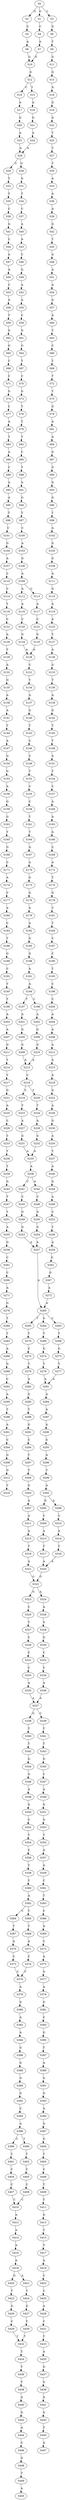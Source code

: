 strict digraph  {
	S0 -> S1 [ label = G ];
	S0 -> S2 [ label = G ];
	S0 -> S3 [ label = C ];
	S1 -> S4 [ label = C ];
	S2 -> S5 [ label = C ];
	S3 -> S6 [ label = G ];
	S4 -> S7 [ label = A ];
	S5 -> S8 [ label = A ];
	S6 -> S9 [ label = T ];
	S7 -> S10 [ label = G ];
	S8 -> S10 [ label = G ];
	S9 -> S11 [ label = G ];
	S10 -> S12 [ label = G ];
	S11 -> S13 [ label = G ];
	S12 -> S14 [ label = C ];
	S12 -> S15 [ label = T ];
	S13 -> S16 [ label = A ];
	S14 -> S17 [ label = A ];
	S15 -> S18 [ label = A ];
	S16 -> S19 [ label = G ];
	S17 -> S20 [ label = G ];
	S18 -> S21 [ label = G ];
	S19 -> S22 [ label = G ];
	S20 -> S23 [ label = A ];
	S21 -> S24 [ label = A ];
	S22 -> S25 [ label = T ];
	S23 -> S26 [ label = A ];
	S24 -> S26 [ label = A ];
	S25 -> S27 [ label = T ];
	S26 -> S28 [ label = G ];
	S26 -> S29 [ label = C ];
	S27 -> S30 [ label = T ];
	S28 -> S31 [ label = G ];
	S29 -> S32 [ label = T ];
	S30 -> S33 [ label = A ];
	S31 -> S34 [ label = T ];
	S32 -> S35 [ label = T ];
	S33 -> S36 [ label = A ];
	S34 -> S37 [ label = C ];
	S35 -> S38 [ label = C ];
	S36 -> S39 [ label = A ];
	S37 -> S40 [ label = A ];
	S38 -> S41 [ label = G ];
	S39 -> S42 [ label = G ];
	S40 -> S43 [ label = A ];
	S41 -> S44 [ label = C ];
	S42 -> S45 [ label = T ];
	S43 -> S46 [ label = C ];
	S44 -> S47 [ label = A ];
	S45 -> S48 [ label = A ];
	S46 -> S49 [ label = G ];
	S47 -> S50 [ label = A ];
	S48 -> S51 [ label = A ];
	S49 -> S52 [ label = A ];
	S50 -> S53 [ label = C ];
	S51 -> S54 [ label = A ];
	S52 -> S55 [ label = A ];
	S53 -> S56 [ label = G ];
	S54 -> S57 [ label = G ];
	S55 -> S58 [ label = C ];
	S56 -> S59 [ label = T ];
	S57 -> S60 [ label = A ];
	S58 -> S61 [ label = G ];
	S59 -> S62 [ label = G ];
	S60 -> S63 [ label = T ];
	S61 -> S64 [ label = G ];
	S62 -> S65 [ label = G ];
	S63 -> S66 [ label = C ];
	S64 -> S67 [ label = T ];
	S65 -> S68 [ label = C ];
	S66 -> S69 [ label = T ];
	S67 -> S70 [ label = C ];
	S68 -> S71 [ label = C ];
	S69 -> S72 [ label = T ];
	S70 -> S73 [ label = G ];
	S71 -> S74 [ label = G ];
	S72 -> S75 [ label = T ];
	S73 -> S76 [ label = T ];
	S74 -> S77 [ label = C ];
	S75 -> S78 [ label = G ];
	S76 -> S79 [ label = T ];
	S77 -> S80 [ label = A ];
	S78 -> S81 [ label = A ];
	S79 -> S82 [ label = T ];
	S80 -> S83 [ label = T ];
	S81 -> S84 [ label = A ];
	S82 -> S85 [ label = C ];
	S83 -> S86 [ label = A ];
	S84 -> S87 [ label = G ];
	S85 -> S88 [ label = T ];
	S86 -> S89 [ label = C ];
	S87 -> S90 [ label = G ];
	S88 -> S91 [ label = A ];
	S89 -> S92 [ label = A ];
	S90 -> S93 [ label = G ];
	S91 -> S94 [ label = G ];
	S92 -> S95 [ label = A ];
	S93 -> S96 [ label = G ];
	S94 -> S97 [ label = T ];
	S95 -> S98 [ label = T ];
	S96 -> S99 [ label = T ];
	S97 -> S100 [ label = C ];
	S98 -> S101 [ label = C ];
	S99 -> S102 [ label = A ];
	S100 -> S103 [ label = A ];
	S101 -> S104 [ label = G ];
	S102 -> S105 [ label = G ];
	S103 -> S106 [ label = G ];
	S104 -> S107 [ label = A ];
	S105 -> S108 [ label = G ];
	S106 -> S109 [ label = A ];
	S107 -> S110 [ label = C ];
	S108 -> S111 [ label = A ];
	S109 -> S112 [ label = A ];
	S109 -> S113 [ label = G ];
	S110 -> S114 [ label = C ];
	S111 -> S115 [ label = G ];
	S112 -> S116 [ label = A ];
	S113 -> S117 [ label = A ];
	S114 -> S118 [ label = T ];
	S115 -> S119 [ label = A ];
	S116 -> S120 [ label = C ];
	S117 -> S121 [ label = C ];
	S118 -> S122 [ label = C ];
	S119 -> S123 [ label = A ];
	S120 -> S124 [ label = G ];
	S121 -> S125 [ label = G ];
	S122 -> S126 [ label = A ];
	S123 -> S127 [ label = T ];
	S124 -> S128 [ label = A ];
	S125 -> S128 [ label = A ];
	S126 -> S129 [ label = T ];
	S127 -> S130 [ label = A ];
	S128 -> S131 [ label = C ];
	S129 -> S132 [ label = A ];
	S130 -> S133 [ label = G ];
	S131 -> S134 [ label = T ];
	S132 -> S135 [ label = G ];
	S133 -> S136 [ label = T ];
	S134 -> S137 [ label = A ];
	S135 -> S138 [ label = A ];
	S136 -> S139 [ label = A ];
	S137 -> S140 [ label = G ];
	S138 -> S141 [ label = A ];
	S139 -> S142 [ label = G ];
	S140 -> S143 [ label = T ];
	S141 -> S144 [ label = T ];
	S142 -> S145 [ label = T ];
	S143 -> S146 [ label = C ];
	S144 -> S147 [ label = A ];
	S145 -> S148 [ label = T ];
	S146 -> S149 [ label = C ];
	S147 -> S150 [ label = G ];
	S148 -> S151 [ label = A ];
	S149 -> S152 [ label = T ];
	S150 -> S153 [ label = G ];
	S151 -> S154 [ label = T ];
	S152 -> S155 [ label = C ];
	S153 -> S156 [ label = A ];
	S154 -> S157 [ label = C ];
	S155 -> S158 [ label = C ];
	S156 -> S159 [ label = G ];
	S157 -> S160 [ label = A ];
	S158 -> S161 [ label = T ];
	S159 -> S162 [ label = G ];
	S160 -> S163 [ label = A ];
	S161 -> S164 [ label = T ];
	S162 -> S165 [ label = T ];
	S163 -> S166 [ label = A ];
	S164 -> S167 [ label = A ];
	S165 -> S168 [ label = G ];
	S166 -> S169 [ label = C ];
	S167 -> S170 [ label = A ];
	S168 -> S171 [ label = C ];
	S169 -> S172 [ label = A ];
	S170 -> S173 [ label = G ];
	S171 -> S174 [ label = A ];
	S172 -> S175 [ label = T ];
	S173 -> S176 [ label = G ];
	S174 -> S177 [ label = C ];
	S175 -> S178 [ label = G ];
	S176 -> S179 [ label = A ];
	S177 -> S180 [ label = A ];
	S178 -> S181 [ label = T ];
	S179 -> S182 [ label = A ];
	S180 -> S183 [ label = C ];
	S181 -> S184 [ label = T ];
	S182 -> S185 [ label = G ];
	S183 -> S186 [ label = T ];
	S184 -> S187 [ label = C ];
	S185 -> S188 [ label = G ];
	S186 -> S189 [ label = G ];
	S187 -> S190 [ label = C ];
	S188 -> S191 [ label = A ];
	S189 -> S192 [ label = C ];
	S190 -> S193 [ label = T ];
	S191 -> S194 [ label = A ];
	S192 -> S195 [ label = T ];
	S193 -> S196 [ label = C ];
	S194 -> S197 [ label = T ];
	S194 -> S198 [ label = C ];
	S195 -> S199 [ label = T ];
	S196 -> S200 [ label = C ];
	S197 -> S201 [ label = A ];
	S198 -> S202 [ label = A ];
	S199 -> S203 [ label = A ];
	S200 -> S204 [ label = A ];
	S201 -> S205 [ label = G ];
	S202 -> S206 [ label = G ];
	S203 -> S207 [ label = A ];
	S204 -> S208 [ label = A ];
	S205 -> S209 [ label = G ];
	S206 -> S210 [ label = G ];
	S207 -> S211 [ label = G ];
	S208 -> S212 [ label = A ];
	S209 -> S213 [ label = A ];
	S210 -> S213 [ label = A ];
	S211 -> S214 [ label = T ];
	S212 -> S215 [ label = A ];
	S213 -> S216 [ label = C ];
	S214 -> S217 [ label = T ];
	S215 -> S218 [ label = A ];
	S216 -> S219 [ label = C ];
	S216 -> S220 [ label = T ];
	S217 -> S221 [ label = G ];
	S218 -> S222 [ label = G ];
	S219 -> S223 [ label = T ];
	S220 -> S224 [ label = T ];
	S221 -> S225 [ label = A ];
	S222 -> S226 [ label = A ];
	S223 -> S227 [ label = A ];
	S224 -> S228 [ label = A ];
	S225 -> S229 [ label = C ];
	S226 -> S230 [ label = G ];
	S227 -> S231 [ label = G ];
	S228 -> S232 [ label = G ];
	S229 -> S233 [ label = T ];
	S230 -> S234 [ label = A ];
	S231 -> S235 [ label = A ];
	S232 -> S235 [ label = A ];
	S233 -> S236 [ label = T ];
	S234 -> S237 [ label = T ];
	S235 -> S238 [ label = A ];
	S236 -> S239 [ label = T ];
	S237 -> S240 [ label = A ];
	S238 -> S241 [ label = C ];
	S238 -> S242 [ label = A ];
	S239 -> S243 [ label = G ];
	S240 -> S244 [ label = G ];
	S241 -> S245 [ label = C ];
	S242 -> S246 [ label = C ];
	S243 -> S247 [ label = T ];
	S244 -> S248 [ label = A ];
	S245 -> S249 [ label = G ];
	S246 -> S250 [ label = G ];
	S247 -> S251 [ label = T ];
	S248 -> S252 [ label = C ];
	S249 -> S253 [ label = G ];
	S250 -> S254 [ label = G ];
	S251 -> S255 [ label = A ];
	S252 -> S256 [ label = T ];
	S253 -> S257 [ label = A ];
	S254 -> S257 [ label = A ];
	S255 -> S258 [ label = G ];
	S256 -> S259 [ label = A ];
	S257 -> S260 [ label = A ];
	S258 -> S261 [ label = C ];
	S259 -> S262 [ label = G ];
	S260 -> S263 [ label = C ];
	S260 -> S264 [ label = G ];
	S260 -> S265 [ label = T ];
	S261 -> S266 [ label = C ];
	S262 -> S267 [ label = G ];
	S263 -> S268 [ label = T ];
	S264 -> S269 [ label = T ];
	S265 -> S270 [ label = T ];
	S266 -> S271 [ label = A ];
	S267 -> S272 [ label = A ];
	S268 -> S273 [ label = G ];
	S269 -> S274 [ label = G ];
	S270 -> S275 [ label = C ];
	S271 -> S276 [ label = G ];
	S272 -> S260 [ label = A ];
	S273 -> S277 [ label = T ];
	S274 -> S278 [ label = T ];
	S275 -> S279 [ label = T ];
	S276 -> S280 [ label = T ];
	S277 -> S281 [ label = A ];
	S278 -> S281 [ label = A ];
	S279 -> S282 [ label = A ];
	S280 -> S283 [ label = T ];
	S281 -> S284 [ label = A ];
	S282 -> S285 [ label = G ];
	S283 -> S286 [ label = A ];
	S284 -> S287 [ label = A ];
	S285 -> S288 [ label = T ];
	S286 -> S289 [ label = G ];
	S287 -> S290 [ label = A ];
	S288 -> S291 [ label = G ];
	S289 -> S292 [ label = C ];
	S290 -> S293 [ label = G ];
	S291 -> S294 [ label = C ];
	S292 -> S295 [ label = A ];
	S293 -> S296 [ label = A ];
	S294 -> S297 [ label = T ];
	S295 -> S298 [ label = T ];
	S296 -> S299 [ label = T ];
	S297 -> S300 [ label = T ];
	S298 -> S301 [ label = A ];
	S299 -> S302 [ label = A ];
	S300 -> S303 [ label = G ];
	S301 -> S304 [ label = C ];
	S302 -> S305 [ label = G ];
	S302 -> S306 [ label = A ];
	S303 -> S307 [ label = A ];
	S304 -> S308 [ label = G ];
	S305 -> S309 [ label = C ];
	S306 -> S310 [ label = C ];
	S307 -> S311 [ label = A ];
	S308 -> S312 [ label = G ];
	S309 -> S313 [ label = A ];
	S310 -> S314 [ label = A ];
	S311 -> S315 [ label = A ];
	S312 -> S316 [ label = T ];
	S313 -> S317 [ label = T ];
	S314 -> S318 [ label = T ];
	S315 -> S319 [ label = T ];
	S317 -> S320 [ label = A ];
	S318 -> S320 [ label = A ];
	S319 -> S321 [ label = A ];
	S320 -> S322 [ label = G ];
	S321 -> S322 [ label = G ];
	S322 -> S323 [ label = G ];
	S322 -> S324 [ label = A ];
	S323 -> S325 [ label = C ];
	S324 -> S326 [ label = A ];
	S325 -> S327 [ label = T ];
	S326 -> S328 [ label = G ];
	S327 -> S329 [ label = C ];
	S328 -> S330 [ label = G ];
	S329 -> S331 [ label = C ];
	S330 -> S332 [ label = C ];
	S331 -> S333 [ label = C ];
	S332 -> S334 [ label = C ];
	S333 -> S335 [ label = A ];
	S334 -> S336 [ label = A ];
	S335 -> S337 [ label = A ];
	S336 -> S337 [ label = A ];
	S337 -> S338 [ label = G ];
	S337 -> S339 [ label = C ];
	S338 -> S340 [ label = T ];
	S339 -> S341 [ label = T ];
	S340 -> S342 [ label = T ];
	S341 -> S343 [ label = T ];
	S342 -> S344 [ label = G ];
	S343 -> S345 [ label = G ];
	S344 -> S346 [ label = G ];
	S345 -> S347 [ label = C ];
	S346 -> S348 [ label = A ];
	S347 -> S349 [ label = A ];
	S348 -> S350 [ label = G ];
	S349 -> S351 [ label = G ];
	S350 -> S352 [ label = C ];
	S351 -> S353 [ label = G ];
	S352 -> S354 [ label = T ];
	S353 -> S355 [ label = T ];
	S354 -> S356 [ label = C ];
	S355 -> S357 [ label = A ];
	S356 -> S358 [ label = T ];
	S357 -> S359 [ label = A ];
	S358 -> S360 [ label = C ];
	S359 -> S361 [ label = C ];
	S360 -> S362 [ label = A ];
	S361 -> S363 [ label = T ];
	S362 -> S364 [ label = C ];
	S362 -> S365 [ label = T ];
	S363 -> S366 [ label = C ];
	S364 -> S367 [ label = T ];
	S365 -> S368 [ label = T ];
	S366 -> S369 [ label = A ];
	S367 -> S370 [ label = A ];
	S368 -> S371 [ label = A ];
	S369 -> S372 [ label = C ];
	S370 -> S373 [ label = C ];
	S371 -> S374 [ label = C ];
	S372 -> S375 [ label = A ];
	S373 -> S376 [ label = C ];
	S374 -> S376 [ label = C ];
	S375 -> S377 [ label = G ];
	S376 -> S378 [ label = A ];
	S377 -> S379 [ label = A ];
	S378 -> S380 [ label = G ];
	S379 -> S381 [ label = G ];
	S380 -> S382 [ label = A ];
	S381 -> S383 [ label = C ];
	S382 -> S384 [ label = A ];
	S383 -> S385 [ label = G ];
	S384 -> S386 [ label = G ];
	S385 -> S387 [ label = T ];
	S386 -> S388 [ label = G ];
	S387 -> S389 [ label = A ];
	S388 -> S390 [ label = G ];
	S389 -> S391 [ label = G ];
	S390 -> S392 [ label = G ];
	S391 -> S393 [ label = G ];
	S392 -> S394 [ label = C ];
	S393 -> S395 [ label = A ];
	S394 -> S396 [ label = A ];
	S395 -> S397 [ label = G ];
	S396 -> S398 [ label = C ];
	S396 -> S399 [ label = T ];
	S397 -> S400 [ label = G ];
	S398 -> S401 [ label = T ];
	S399 -> S402 [ label = T ];
	S400 -> S403 [ label = T ];
	S401 -> S404 [ label = C ];
	S402 -> S405 [ label = C ];
	S403 -> S406 [ label = C ];
	S404 -> S407 [ label = C ];
	S405 -> S408 [ label = C ];
	S406 -> S409 [ label = T ];
	S407 -> S410 [ label = C ];
	S408 -> S410 [ label = C ];
	S409 -> S411 [ label = T ];
	S410 -> S412 [ label = A ];
	S411 -> S413 [ label = G ];
	S412 -> S414 [ label = A ];
	S413 -> S415 [ label = T ];
	S414 -> S416 [ label = A ];
	S415 -> S417 [ label = T ];
	S416 -> S418 [ label = A ];
	S417 -> S419 [ label = A ];
	S418 -> S420 [ label = G ];
	S418 -> S421 [ label = A ];
	S419 -> S422 [ label = C ];
	S420 -> S423 [ label = T ];
	S421 -> S424 [ label = T ];
	S422 -> S425 [ label = C ];
	S423 -> S426 [ label = G ];
	S424 -> S427 [ label = G ];
	S425 -> S428 [ label = A ];
	S426 -> S429 [ label = C ];
	S427 -> S430 [ label = C ];
	S428 -> S431 [ label = C ];
	S429 -> S432 [ label = T ];
	S430 -> S432 [ label = T ];
	S431 -> S433 [ label = T ];
	S432 -> S434 [ label = T ];
	S433 -> S435 [ label = A ];
	S434 -> S436 [ label = T ];
	S435 -> S437 [ label = G ];
	S436 -> S438 [ label = T ];
	S437 -> S439 [ label = G ];
	S438 -> S440 [ label = A ];
	S439 -> S441 [ label = A ];
	S440 -> S442 [ label = G ];
	S441 -> S443 [ label = G ];
	S442 -> S444 [ label = A ];
	S443 -> S445 [ label = T ];
	S444 -> S446 [ label = C ];
	S445 -> S447 [ label = A ];
	S446 -> S448 [ label = G ];
	S448 -> S449 [ label = T ];
	S449 -> S450 [ label = A ];
}
